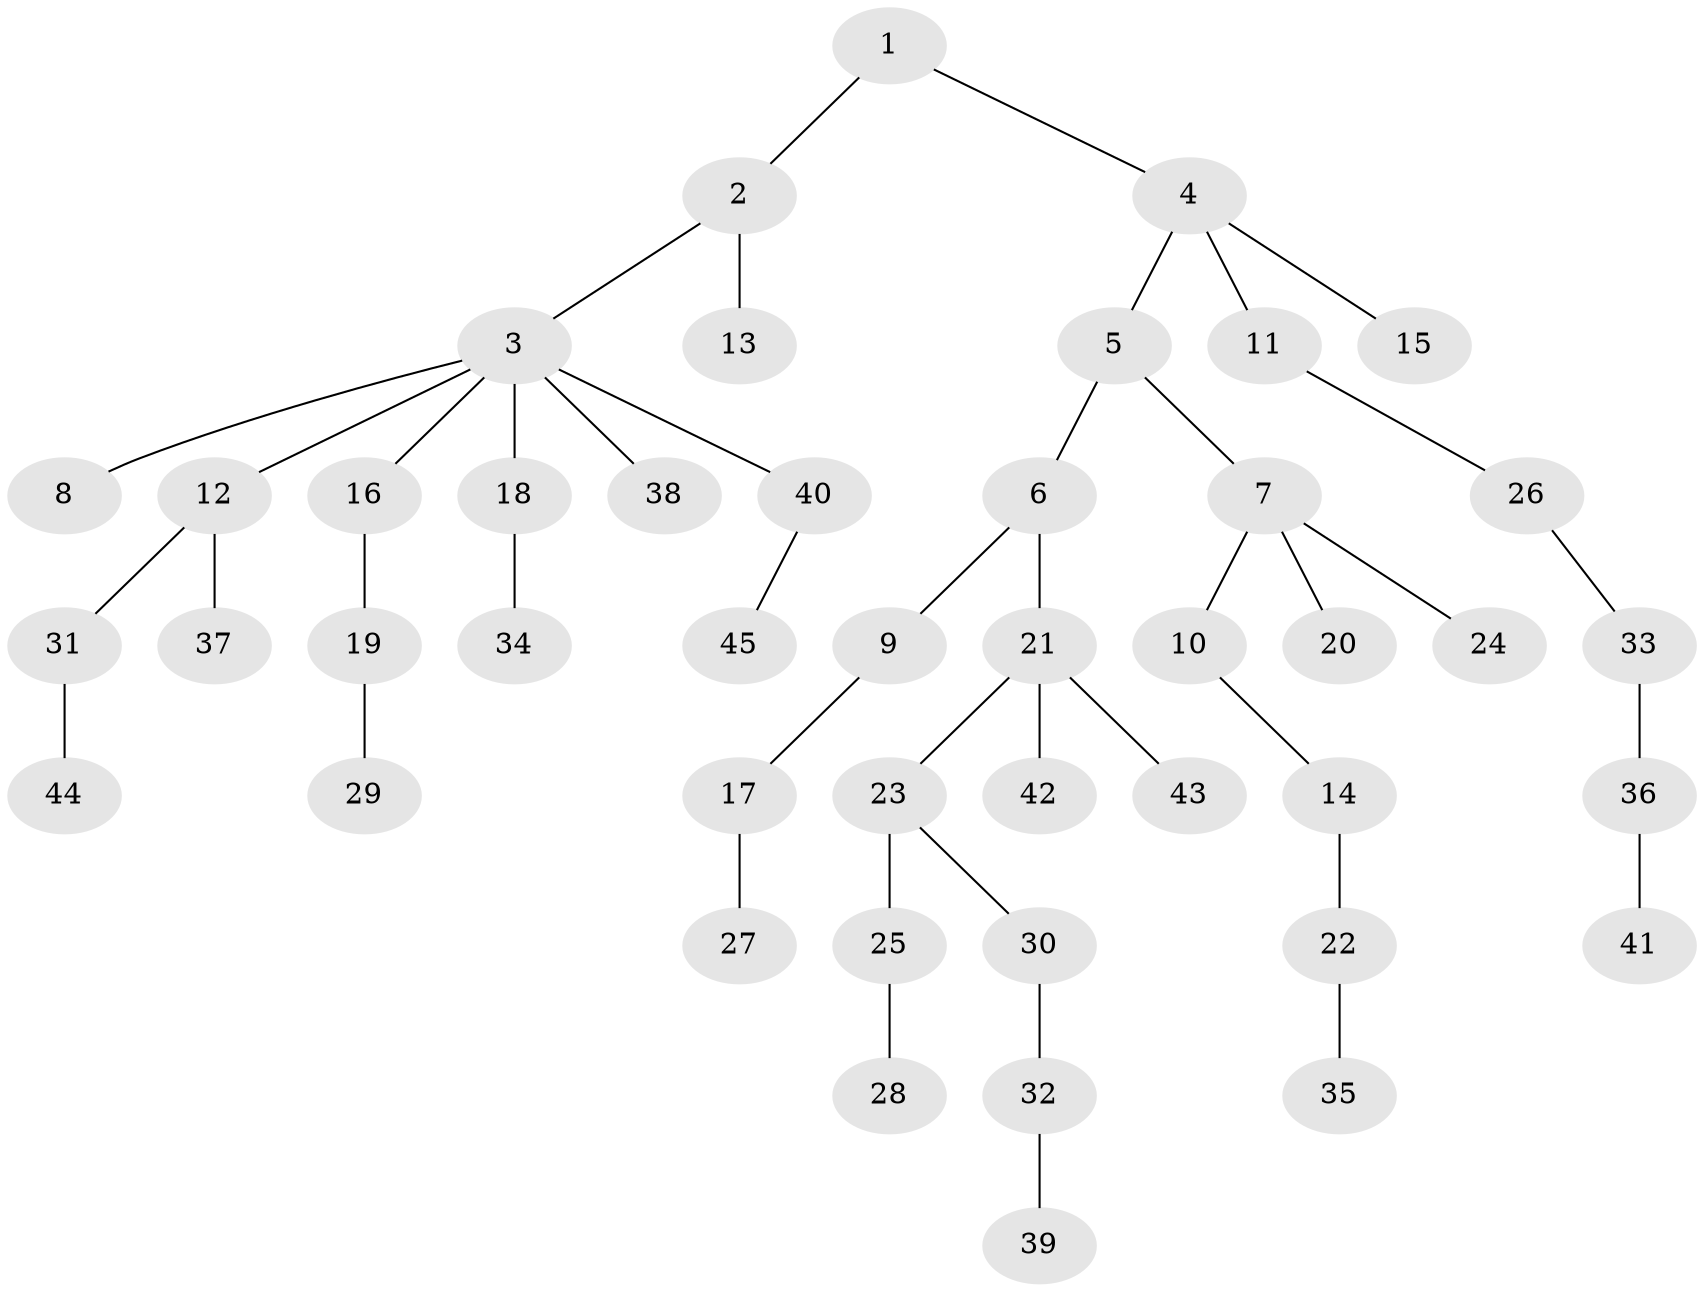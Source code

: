 // original degree distribution, {2: 0.22972972972972974, 4: 0.05405405405405406, 8: 0.013513513513513514, 1: 0.4864864864864865, 3: 0.1891891891891892, 5: 0.02702702702702703}
// Generated by graph-tools (version 1.1) at 2025/52/03/04/25 22:52:01]
// undirected, 45 vertices, 44 edges
graph export_dot {
  node [color=gray90,style=filled];
  1;
  2;
  3;
  4;
  5;
  6;
  7;
  8;
  9;
  10;
  11;
  12;
  13;
  14;
  15;
  16;
  17;
  18;
  19;
  20;
  21;
  22;
  23;
  24;
  25;
  26;
  27;
  28;
  29;
  30;
  31;
  32;
  33;
  34;
  35;
  36;
  37;
  38;
  39;
  40;
  41;
  42;
  43;
  44;
  45;
  1 -- 2 [weight=1.0];
  1 -- 4 [weight=1.0];
  2 -- 3 [weight=1.0];
  2 -- 13 [weight=1.0];
  3 -- 8 [weight=1.0];
  3 -- 12 [weight=1.0];
  3 -- 16 [weight=1.0];
  3 -- 18 [weight=1.0];
  3 -- 38 [weight=1.0];
  3 -- 40 [weight=1.0];
  4 -- 5 [weight=1.0];
  4 -- 11 [weight=1.0];
  4 -- 15 [weight=1.0];
  5 -- 6 [weight=1.0];
  5 -- 7 [weight=1.0];
  6 -- 9 [weight=1.0];
  6 -- 21 [weight=1.0];
  7 -- 10 [weight=1.0];
  7 -- 20 [weight=1.0];
  7 -- 24 [weight=1.0];
  9 -- 17 [weight=1.0];
  10 -- 14 [weight=1.0];
  11 -- 26 [weight=1.0];
  12 -- 31 [weight=1.0];
  12 -- 37 [weight=1.0];
  14 -- 22 [weight=1.0];
  16 -- 19 [weight=1.0];
  17 -- 27 [weight=1.0];
  18 -- 34 [weight=1.0];
  19 -- 29 [weight=1.0];
  21 -- 23 [weight=1.0];
  21 -- 42 [weight=1.0];
  21 -- 43 [weight=1.0];
  22 -- 35 [weight=1.0];
  23 -- 25 [weight=1.0];
  23 -- 30 [weight=1.0];
  25 -- 28 [weight=1.0];
  26 -- 33 [weight=1.0];
  30 -- 32 [weight=1.0];
  31 -- 44 [weight=1.0];
  32 -- 39 [weight=1.0];
  33 -- 36 [weight=1.0];
  36 -- 41 [weight=1.0];
  40 -- 45 [weight=1.0];
}
